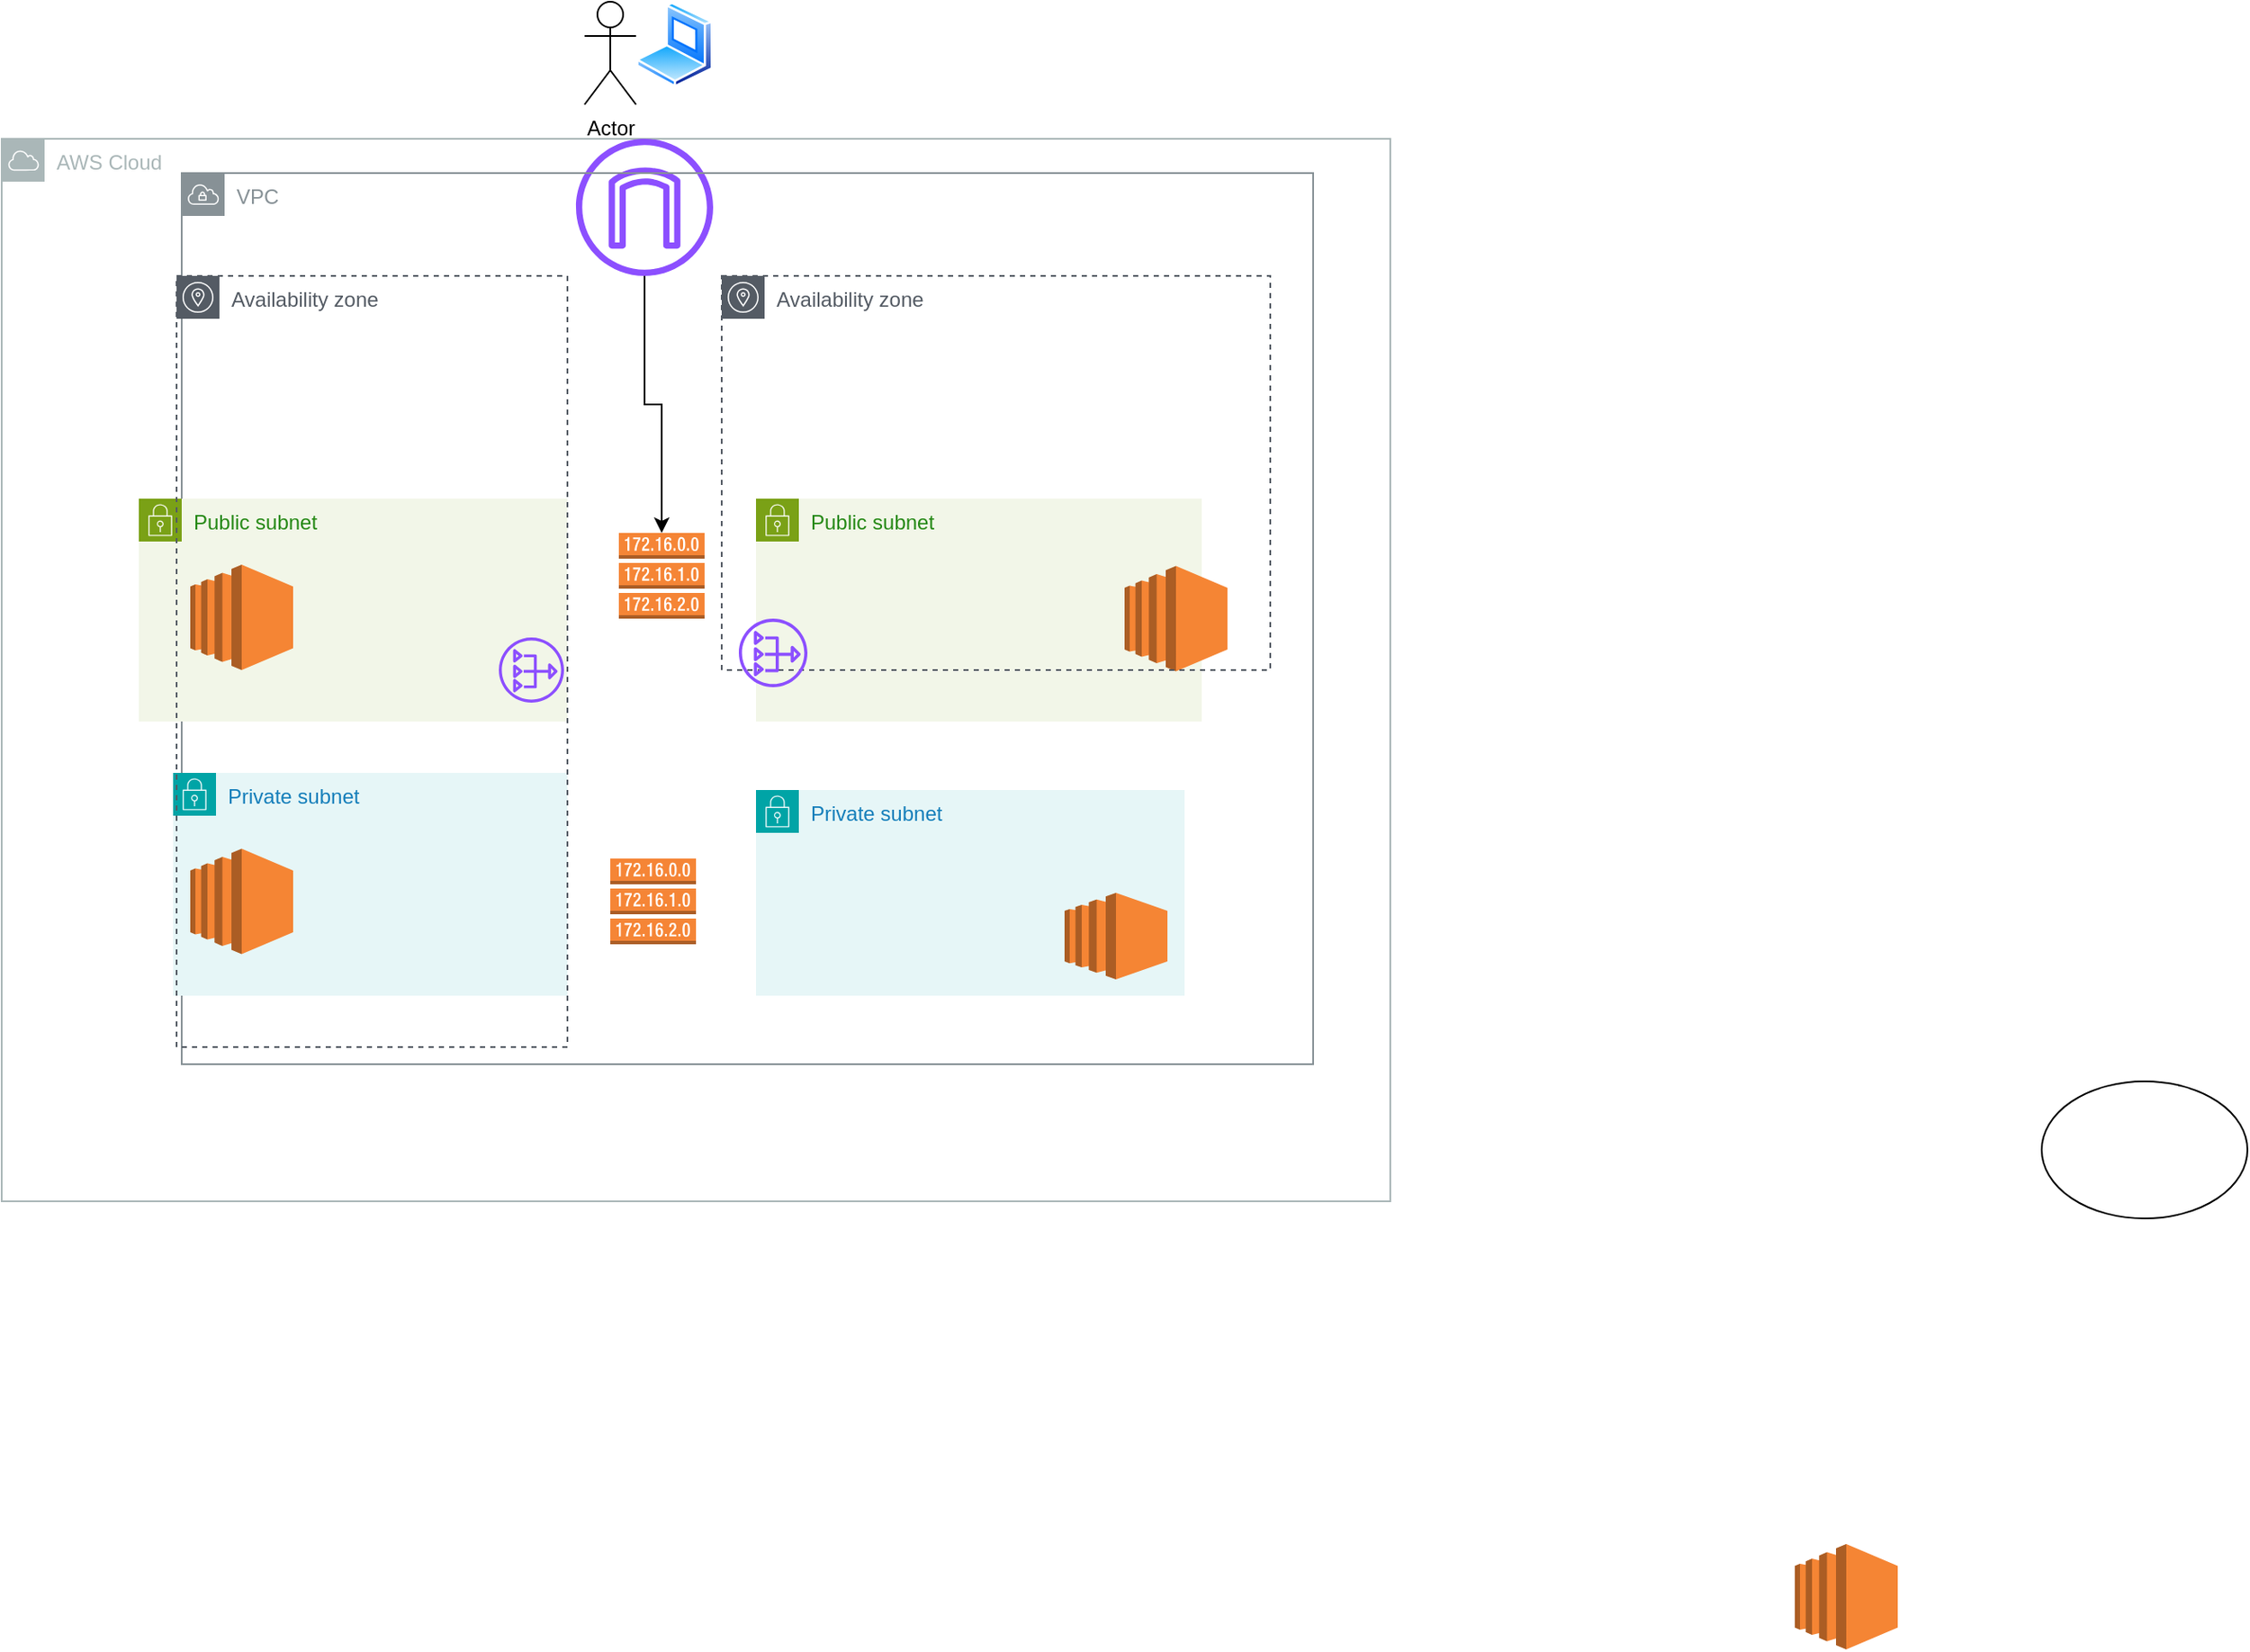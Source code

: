 <mxfile version="24.0.5" type="github">
  <diagram name="Page-1" id="IAJ_4rvyjz3BvZQZ1O8K">
    <mxGraphModel dx="1434" dy="1961" grid="1" gridSize="10" guides="1" tooltips="1" connect="1" arrows="1" fold="1" page="1" pageScale="1" pageWidth="850" pageHeight="1100" math="0" shadow="0">
      <root>
        <mxCell id="0" />
        <mxCell id="1" parent="0" />
        <mxCell id="W8L4pgAXhne4LoIwznhK-1" value="AWS Cloud" style="sketch=0;outlineConnect=0;gradientColor=none;html=1;whiteSpace=wrap;fontSize=12;fontStyle=0;shape=mxgraph.aws4.group;grIcon=mxgraph.aws4.group_aws_cloud;strokeColor=#AAB7B8;fillColor=none;verticalAlign=top;align=left;spacingLeft=30;fontColor=#AAB7B8;dashed=0;" parent="1" vertex="1">
          <mxGeometry x="20" y="60" width="810" height="620" as="geometry" />
        </mxCell>
        <mxCell id="W8L4pgAXhne4LoIwznhK-20" style="edgeStyle=orthogonalEdgeStyle;rounded=0;orthogonalLoop=1;jettySize=auto;html=1;" parent="1" source="W8L4pgAXhne4LoIwznhK-4" target="W8L4pgAXhne4LoIwznhK-24" edge="1">
          <mxGeometry relative="1" as="geometry" />
        </mxCell>
        <mxCell id="W8L4pgAXhne4LoIwznhK-4" value="" style="sketch=0;outlineConnect=0;fontColor=#232F3E;gradientColor=none;fillColor=#8C4FFF;strokeColor=none;dashed=0;verticalLabelPosition=bottom;verticalAlign=top;align=center;html=1;fontSize=12;fontStyle=0;aspect=fixed;pointerEvents=1;shape=mxgraph.aws4.internet_gateway;" parent="1" vertex="1">
          <mxGeometry x="355" y="60" width="80" height="80" as="geometry" />
        </mxCell>
        <mxCell id="W8L4pgAXhne4LoIwznhK-11" value="Public subnet" style="points=[[0,0],[0.25,0],[0.5,0],[0.75,0],[1,0],[1,0.25],[1,0.5],[1,0.75],[1,1],[0.75,1],[0.5,1],[0.25,1],[0,1],[0,0.75],[0,0.5],[0,0.25]];outlineConnect=0;gradientColor=none;html=1;whiteSpace=wrap;fontSize=12;fontStyle=0;container=1;pointerEvents=0;collapsible=0;recursiveResize=0;shape=mxgraph.aws4.group;grIcon=mxgraph.aws4.group_security_group;grStroke=0;strokeColor=#7AA116;fillColor=#F2F6E8;verticalAlign=top;align=left;spacingLeft=30;fontColor=#248814;dashed=0;" parent="1" vertex="1">
          <mxGeometry x="460" y="270" width="260" height="130" as="geometry" />
        </mxCell>
        <mxCell id="W8L4pgAXhne4LoIwznhK-26" value="" style="outlineConnect=0;dashed=0;verticalLabelPosition=bottom;verticalAlign=top;align=center;html=1;shape=mxgraph.aws3.ec2;fillColor=#F58534;gradientColor=none;" parent="W8L4pgAXhne4LoIwznhK-11" vertex="1">
          <mxGeometry x="215" y="39.25" width="60" height="61.5" as="geometry" />
        </mxCell>
        <mxCell id="W8L4pgAXhne4LoIwznhK-3" value="VPC" style="sketch=0;outlineConnect=0;gradientColor=none;html=1;whiteSpace=wrap;fontSize=12;fontStyle=0;shape=mxgraph.aws4.group;grIcon=mxgraph.aws4.group_vpc;strokeColor=#879196;fillColor=none;verticalAlign=top;align=left;spacingLeft=30;fontColor=#879196;dashed=0;" parent="W8L4pgAXhne4LoIwznhK-11" vertex="1">
          <mxGeometry x="-335" y="-190" width="660" height="520" as="geometry" />
        </mxCell>
        <mxCell id="W8L4pgAXhne4LoIwznhK-6" value="Availability zone" style="sketch=0;outlineConnect=0;gradientColor=none;html=1;whiteSpace=wrap;fontSize=12;fontStyle=0;shape=mxgraph.aws4.group;grIcon=mxgraph.aws4.group_availability_zone;strokeColor=#545B64;fillColor=none;verticalAlign=top;align=left;spacingLeft=30;fontColor=#545B64;dashed=1;" parent="W8L4pgAXhne4LoIwznhK-11" vertex="1">
          <mxGeometry x="-20" y="-130" width="320" height="230" as="geometry" />
        </mxCell>
        <mxCell id="W8L4pgAXhne4LoIwznhK-14" value="Public subnet" style="points=[[0,0],[0.25,0],[0.5,0],[0.75,0],[1,0],[1,0.25],[1,0.5],[1,0.75],[1,1],[0.75,1],[0.5,1],[0.25,1],[0,1],[0,0.75],[0,0.5],[0,0.25]];outlineConnect=0;gradientColor=none;html=1;whiteSpace=wrap;fontSize=12;fontStyle=0;container=1;pointerEvents=0;collapsible=0;recursiveResize=0;shape=mxgraph.aws4.group;grIcon=mxgraph.aws4.group_security_group;grStroke=0;strokeColor=#7AA116;fillColor=#F2F6E8;verticalAlign=top;align=left;spacingLeft=30;fontColor=#248814;dashed=0;" parent="1" vertex="1">
          <mxGeometry x="100" y="270" width="250" height="130" as="geometry" />
        </mxCell>
        <mxCell id="W8L4pgAXhne4LoIwznhK-22" value="" style="sketch=0;outlineConnect=0;fontColor=#232F3E;gradientColor=none;fillColor=#8C4FFF;strokeColor=none;dashed=0;verticalLabelPosition=bottom;verticalAlign=top;align=center;html=1;fontSize=12;fontStyle=0;aspect=fixed;pointerEvents=1;shape=mxgraph.aws4.nat_gateway;" parent="W8L4pgAXhne4LoIwznhK-14" vertex="1">
          <mxGeometry x="210" y="81" width="38" height="38" as="geometry" />
        </mxCell>
        <mxCell id="W8L4pgAXhne4LoIwznhK-23" value="" style="outlineConnect=0;dashed=0;verticalLabelPosition=bottom;verticalAlign=top;align=center;html=1;shape=mxgraph.aws3.ec2;fillColor=#F58534;gradientColor=none;" parent="W8L4pgAXhne4LoIwznhK-14" vertex="1">
          <mxGeometry x="30" y="38.5" width="60" height="61.5" as="geometry" />
        </mxCell>
        <mxCell id="W8L4pgAXhne4LoIwznhK-15" value="Private subnet" style="points=[[0,0],[0.25,0],[0.5,0],[0.75,0],[1,0],[1,0.25],[1,0.5],[1,0.75],[1,1],[0.75,1],[0.5,1],[0.25,1],[0,1],[0,0.75],[0,0.5],[0,0.25]];outlineConnect=0;gradientColor=none;html=1;whiteSpace=wrap;fontSize=12;fontStyle=0;container=1;pointerEvents=0;collapsible=0;recursiveResize=0;shape=mxgraph.aws4.group;grIcon=mxgraph.aws4.group_security_group;grStroke=0;strokeColor=#00A4A6;fillColor=#E6F6F7;verticalAlign=top;align=left;spacingLeft=30;fontColor=#147EBA;dashed=0;" parent="1" vertex="1">
          <mxGeometry x="120" y="430" width="230" height="130" as="geometry" />
        </mxCell>
        <mxCell id="W8L4pgAXhne4LoIwznhK-25" value="" style="outlineConnect=0;dashed=0;verticalLabelPosition=bottom;verticalAlign=top;align=center;html=1;shape=mxgraph.aws3.ec2;fillColor=#F58534;gradientColor=none;" parent="W8L4pgAXhne4LoIwznhK-15" vertex="1">
          <mxGeometry x="10" y="44.25" width="60" height="61.5" as="geometry" />
        </mxCell>
        <mxCell id="W8L4pgAXhne4LoIwznhK-16" value="Private subnet" style="points=[[0,0],[0.25,0],[0.5,0],[0.75,0],[1,0],[1,0.25],[1,0.5],[1,0.75],[1,1],[0.75,1],[0.5,1],[0.25,1],[0,1],[0,0.75],[0,0.5],[0,0.25]];outlineConnect=0;gradientColor=none;html=1;whiteSpace=wrap;fontSize=12;fontStyle=0;container=1;pointerEvents=0;collapsible=0;recursiveResize=0;shape=mxgraph.aws4.group;grIcon=mxgraph.aws4.group_security_group;grStroke=0;strokeColor=#00A4A6;fillColor=#E6F6F7;verticalAlign=top;align=left;spacingLeft=30;fontColor=#147EBA;dashed=0;" parent="1" vertex="1">
          <mxGeometry x="460" y="440" width="250" height="120" as="geometry" />
        </mxCell>
        <mxCell id="W8L4pgAXhne4LoIwznhK-17" value="" style="outlineConnect=0;dashed=0;verticalLabelPosition=bottom;verticalAlign=top;align=center;html=1;shape=mxgraph.aws3.ec2;fillColor=#F58534;gradientColor=none;" parent="W8L4pgAXhne4LoIwznhK-16" vertex="1">
          <mxGeometry x="180" y="60" width="60" height="50.5" as="geometry" />
        </mxCell>
        <mxCell id="W8L4pgAXhne4LoIwznhK-27" value="" style="sketch=0;outlineConnect=0;fontColor=#232F3E;gradientColor=none;fillColor=#8C4FFF;strokeColor=none;dashed=0;verticalLabelPosition=bottom;verticalAlign=top;align=center;html=1;fontSize=12;fontStyle=0;aspect=fixed;pointerEvents=1;shape=mxgraph.aws4.nat_gateway;" parent="W8L4pgAXhne4LoIwznhK-16" vertex="1">
          <mxGeometry x="-10" y="-100" width="40" height="40" as="geometry" />
        </mxCell>
        <mxCell id="W8L4pgAXhne4LoIwznhK-18" value="" style="outlineConnect=0;dashed=0;verticalLabelPosition=bottom;verticalAlign=top;align=center;html=1;shape=mxgraph.aws3.route_table;fillColor=#F58536;gradientColor=none;" parent="1" vertex="1">
          <mxGeometry x="375" y="480" width="50" height="50" as="geometry" />
        </mxCell>
        <mxCell id="W8L4pgAXhne4LoIwznhK-21" value="" style="outlineConnect=0;dashed=0;verticalLabelPosition=bottom;verticalAlign=top;align=center;html=1;shape=mxgraph.aws3.ec2;fillColor=#F58534;gradientColor=none;" parent="1" vertex="1">
          <mxGeometry x="1066" y="880" width="60" height="61.5" as="geometry" />
        </mxCell>
        <mxCell id="W8L4pgAXhne4LoIwznhK-24" value="" style="outlineConnect=0;dashed=0;verticalLabelPosition=bottom;verticalAlign=top;align=center;html=1;shape=mxgraph.aws3.route_table;fillColor=#F58536;gradientColor=none;" parent="1" vertex="1">
          <mxGeometry x="380" y="290" width="50" height="50" as="geometry" />
        </mxCell>
        <mxCell id="W8L4pgAXhne4LoIwznhK-5" value="Availability zone" style="sketch=0;outlineConnect=0;gradientColor=none;html=1;whiteSpace=wrap;fontSize=12;fontStyle=0;shape=mxgraph.aws4.group;grIcon=mxgraph.aws4.group_availability_zone;strokeColor=#545B64;fillColor=none;verticalAlign=top;align=left;spacingLeft=30;fontColor=#545B64;dashed=1;" parent="1" vertex="1">
          <mxGeometry x="122" y="140" width="228" height="450" as="geometry" />
        </mxCell>
        <mxCell id="W8L4pgAXhne4LoIwznhK-28" value="" style="image;aspect=fixed;perimeter=ellipsePerimeter;html=1;align=center;shadow=0;dashed=0;spacingTop=3;image=img/lib/active_directory/laptop_client.svg;" parent="1" vertex="1">
          <mxGeometry x="390" y="-20" width="45" height="50" as="geometry" />
        </mxCell>
        <mxCell id="W8L4pgAXhne4LoIwznhK-29" value="Actor" style="shape=umlActor;verticalLabelPosition=bottom;verticalAlign=top;html=1;outlineConnect=0;" parent="1" vertex="1">
          <mxGeometry x="360" y="-20" width="30" height="60" as="geometry" />
        </mxCell>
        <mxCell id="6oxgPbWQ2aD3RhMP3mct-1" value="" style="ellipse;whiteSpace=wrap;html=1;" parent="1" vertex="1">
          <mxGeometry x="1210" y="610" width="120" height="80" as="geometry" />
        </mxCell>
      </root>
    </mxGraphModel>
  </diagram>
</mxfile>
